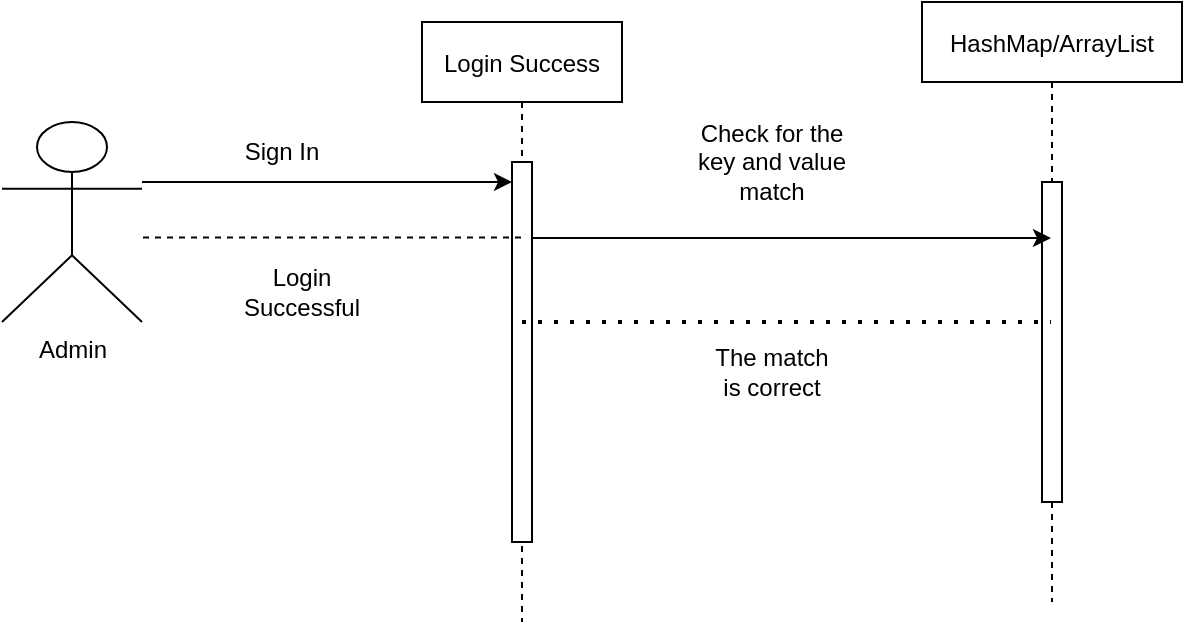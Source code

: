 <mxfile version="20.5.1" type="device"><diagram id="AhcSA4sV6tZFRBbsOecu" name="Page-1"><mxGraphModel dx="868" dy="393" grid="1" gridSize="10" guides="1" tooltips="1" connect="1" arrows="1" fold="1" page="1" pageScale="1" pageWidth="850" pageHeight="1100" math="0" shadow="0"><root><mxCell id="0"/><mxCell id="1" parent="0"/><mxCell id="3nuBFxr9cyL0pnOWT2aG-1" value="Login Success" style="shape=umlLifeline;perimeter=lifelinePerimeter;container=1;collapsible=0;recursiveResize=0;rounded=0;shadow=0;strokeWidth=1;" parent="1" vertex="1"><mxGeometry x="240" y="80" width="100" height="300" as="geometry"/></mxCell><mxCell id="3nuBFxr9cyL0pnOWT2aG-2" value="" style="points=[];perimeter=orthogonalPerimeter;rounded=0;shadow=0;strokeWidth=1;" parent="3nuBFxr9cyL0pnOWT2aG-1" vertex="1"><mxGeometry x="45" y="70" width="10" height="190" as="geometry"/></mxCell><mxCell id="CU7oWOSyfAqPQo7dTagv-3" value="" style="endArrow=classic;html=1;rounded=0;" parent="3nuBFxr9cyL0pnOWT2aG-1" edge="1"><mxGeometry width="50" height="50" relative="1" as="geometry"><mxPoint x="-5" y="80" as="sourcePoint"/><mxPoint x="45" y="80" as="targetPoint"/><Array as="points"><mxPoint x="-140" y="80"/><mxPoint x="-15" y="80"/></Array></mxGeometry></mxCell><mxCell id="3nuBFxr9cyL0pnOWT2aG-5" value="HashMap/ArrayList" style="shape=umlLifeline;perimeter=lifelinePerimeter;container=1;collapsible=0;recursiveResize=0;rounded=0;shadow=0;strokeWidth=1;" parent="1" vertex="1"><mxGeometry x="490" y="70" width="130" height="300" as="geometry"/></mxCell><mxCell id="3nuBFxr9cyL0pnOWT2aG-6" value="" style="points=[];perimeter=orthogonalPerimeter;rounded=0;shadow=0;strokeWidth=1;" parent="3nuBFxr9cyL0pnOWT2aG-5" vertex="1"><mxGeometry x="60" y="90" width="10" height="160" as="geometry"/></mxCell><mxCell id="CU7oWOSyfAqPQo7dTagv-1" value="Admin" style="shape=umlActor;verticalLabelPosition=bottom;verticalAlign=top;html=1;outlineConnect=0;" parent="1" vertex="1"><mxGeometry x="30" y="130" width="70" height="100" as="geometry"/></mxCell><mxCell id="CU7oWOSyfAqPQo7dTagv-5" value="" style="endArrow=classic;html=1;rounded=0;exitX=0.979;exitY=0.2;exitDx=0;exitDy=0;exitPerimeter=0;" parent="1" source="3nuBFxr9cyL0pnOWT2aG-2" target="3nuBFxr9cyL0pnOWT2aG-5" edge="1"><mxGeometry width="50" height="50" relative="1" as="geometry"><mxPoint x="310" y="190" as="sourcePoint"/><mxPoint x="270" y="190" as="targetPoint"/></mxGeometry></mxCell><mxCell id="CU7oWOSyfAqPQo7dTagv-6" value="Sign In" style="text;html=1;strokeColor=none;fillColor=none;align=center;verticalAlign=middle;whiteSpace=wrap;rounded=0;" parent="1" vertex="1"><mxGeometry x="140" y="130" width="60" height="30" as="geometry"/></mxCell><mxCell id="CU7oWOSyfAqPQo7dTagv-10" value="" style="endArrow=none;dashed=1;html=1;rounded=0;" parent="1" source="3nuBFxr9cyL0pnOWT2aG-1" target="CU7oWOSyfAqPQo7dTagv-1" edge="1"><mxGeometry width="50" height="50" relative="1" as="geometry"><mxPoint x="430" y="290" as="sourcePoint"/><mxPoint x="500" y="290" as="targetPoint"/></mxGeometry></mxCell><mxCell id="CU7oWOSyfAqPQo7dTagv-11" value="Login Successful" style="text;html=1;strokeColor=none;fillColor=none;align=center;verticalAlign=middle;whiteSpace=wrap;rounded=0;" parent="1" vertex="1"><mxGeometry x="150" y="200" width="60" height="30" as="geometry"/></mxCell><mxCell id="CU7oWOSyfAqPQo7dTagv-12" value="Check for the key and value match" style="text;html=1;strokeColor=none;fillColor=none;align=center;verticalAlign=middle;whiteSpace=wrap;rounded=0;" parent="1" vertex="1"><mxGeometry x="370" y="120" width="90" height="60" as="geometry"/></mxCell><mxCell id="CU7oWOSyfAqPQo7dTagv-13" value="" style="endArrow=none;dashed=1;html=1;dashPattern=1 3;strokeWidth=2;rounded=0;" parent="1" source="3nuBFxr9cyL0pnOWT2aG-1" target="3nuBFxr9cyL0pnOWT2aG-5" edge="1"><mxGeometry width="50" height="50" relative="1" as="geometry"><mxPoint x="430" y="270" as="sourcePoint"/><mxPoint x="480" y="220" as="targetPoint"/></mxGeometry></mxCell><mxCell id="CU7oWOSyfAqPQo7dTagv-14" value="The match is correct" style="text;html=1;strokeColor=none;fillColor=none;align=center;verticalAlign=middle;whiteSpace=wrap;rounded=0;" parent="1" vertex="1"><mxGeometry x="385" y="240" width="60" height="30" as="geometry"/></mxCell></root></mxGraphModel></diagram></mxfile>